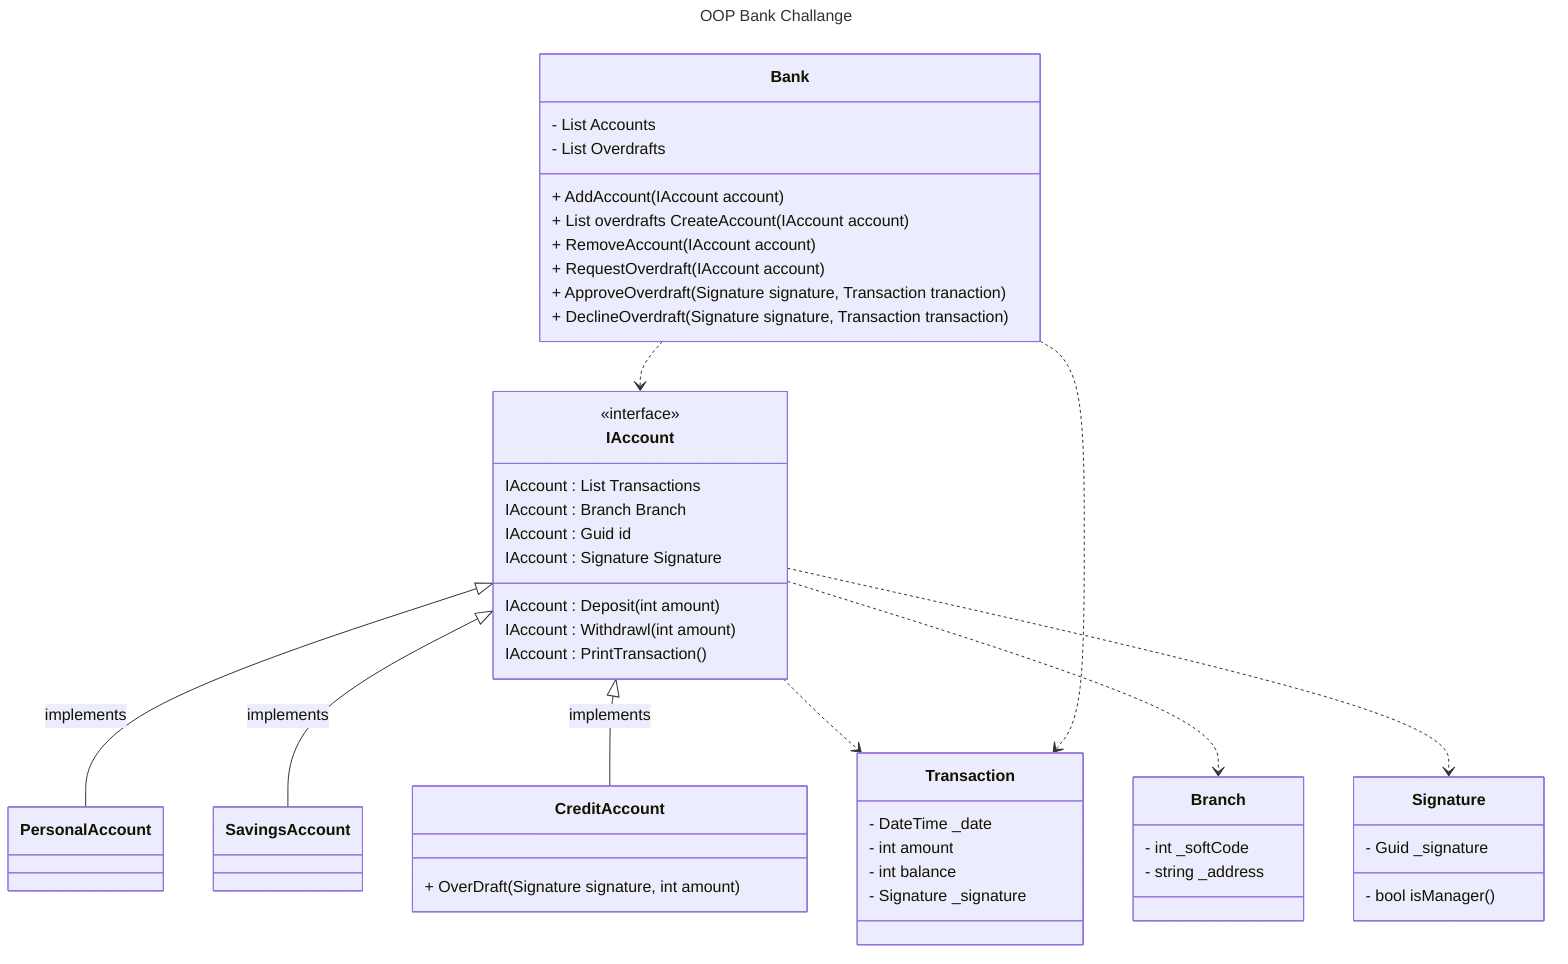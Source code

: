 ---
title: OOP Bank Challange
---
classDiagram
    
    IAccount<|--PersonalAccount : implements
    IAccount<|--SavingsAccount : implements
    IAccount<|--CreditAccount : implements

    IAccount..>Transaction
    IAccount..>Branch
    IAccount..>Signature

    Bank..>IAccount
    Bank..>Transaction

    class IAccount {
    <<interface>>
    IAccount : List<Transaction> Transactions
    IAccount : Branch Branch
    IAccount : Guid id
    IAccount : Signature Signature
    IAccount : Deposit(int amount)
    IAccount : Withdrawl(int amount)
    IAccount : PrintTransaction()
    }
    class PersonalAccount{
    }
    class SavingsAccount{
    }
    class CreditAccount{
    + OverDraft(Signature signature, int amount)
    }
    class Transaction {
    - DateTime _date
    - int amount
    - int balance
    - Signature _signature 
    }
    class Signature {
    - Guid _signature
    - bool isManager()
    }
    class Branch {
    - int _softCode
    - string _address
    }
    class Bank{
    - List<IAccount> Accounts
    - List<Transaction> Overdrafts
    + AddAccount(IAccount account)
    + List overdrafts	CreateAccount(IAccount account)
    + RemoveAccount(IAccount account)
    + RequestOverdraft(IAccount account)
    + ApproveOverdraft(Signature signature, Transaction tranaction)	
    + DeclineOverdraft(Signature signature, Transaction transaction)
    }